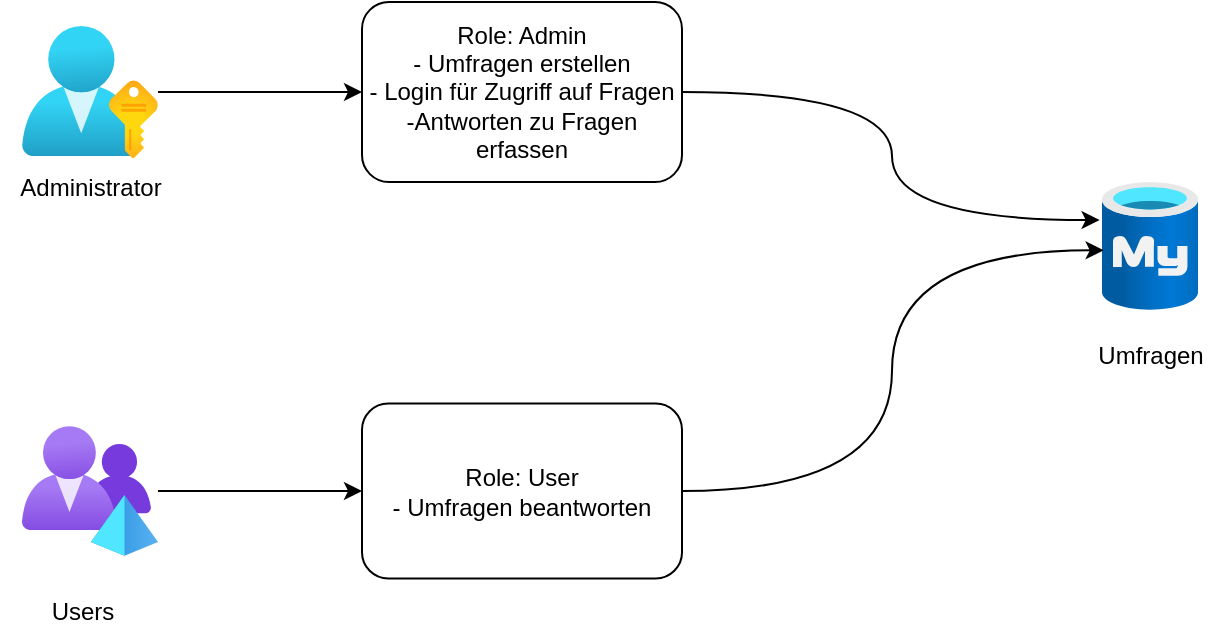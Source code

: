 <mxfile version="22.0.2" type="device">
  <diagram name="Seite-1" id="3feRbH9tJBacDZgCIow1">
    <mxGraphModel dx="1038" dy="626" grid="1" gridSize="10" guides="1" tooltips="1" connect="1" arrows="1" fold="1" page="1" pageScale="1" pageWidth="827" pageHeight="1169" math="0" shadow="0">
      <root>
        <mxCell id="0" />
        <mxCell id="1" parent="0" />
        <mxCell id="Q2SbAQ5LfXNouzNY1JFd-6" style="edgeStyle=orthogonalEdgeStyle;rounded=0;orthogonalLoop=1;jettySize=auto;html=1;entryX=0;entryY=0.5;entryDx=0;entryDy=0;" edge="1" parent="1" source="Q2SbAQ5LfXNouzNY1JFd-1" target="Q2SbAQ5LfXNouzNY1JFd-5">
          <mxGeometry relative="1" as="geometry" />
        </mxCell>
        <mxCell id="Q2SbAQ5LfXNouzNY1JFd-1" value="" style="image;aspect=fixed;html=1;points=[];align=center;fontSize=12;image=img/lib/azure2/azure_stack/User_Subscriptions.svg;" vertex="1" parent="1">
          <mxGeometry x="120" y="160" width="68" height="66" as="geometry" />
        </mxCell>
        <mxCell id="Q2SbAQ5LfXNouzNY1JFd-2" value="Administrator" style="text;html=1;align=center;verticalAlign=middle;resizable=0;points=[];autosize=1;strokeColor=none;fillColor=none;" vertex="1" parent="1">
          <mxGeometry x="109" y="226" width="90" height="30" as="geometry" />
        </mxCell>
        <mxCell id="Q2SbAQ5LfXNouzNY1JFd-8" style="edgeStyle=orthogonalEdgeStyle;rounded=0;orthogonalLoop=1;jettySize=auto;html=1;entryX=0;entryY=0.5;entryDx=0;entryDy=0;" edge="1" parent="1" source="Q2SbAQ5LfXNouzNY1JFd-3" target="Q2SbAQ5LfXNouzNY1JFd-7">
          <mxGeometry relative="1" as="geometry" />
        </mxCell>
        <mxCell id="Q2SbAQ5LfXNouzNY1JFd-3" value="" style="image;aspect=fixed;html=1;points=[];align=center;fontSize=12;image=img/lib/azure2/azure_stack/Multi_Tenancy.svg;" vertex="1" parent="1">
          <mxGeometry x="120" y="360" width="68" height="65" as="geometry" />
        </mxCell>
        <mxCell id="Q2SbAQ5LfXNouzNY1JFd-4" value="Users" style="text;html=1;align=center;verticalAlign=middle;resizable=0;points=[];autosize=1;strokeColor=none;fillColor=none;" vertex="1" parent="1">
          <mxGeometry x="125" y="438" width="50" height="30" as="geometry" />
        </mxCell>
        <mxCell id="Q2SbAQ5LfXNouzNY1JFd-5" value="Role: Admin&lt;br&gt;- Umfragen erstellen&lt;br&gt;- Login für Zugriff auf Fragen&lt;br&gt;-Antworten zu Fragen erfassen" style="rounded=1;whiteSpace=wrap;html=1;" vertex="1" parent="1">
          <mxGeometry x="290" y="148" width="160" height="90" as="geometry" />
        </mxCell>
        <mxCell id="Q2SbAQ5LfXNouzNY1JFd-7" value="Role: User&lt;br&gt;- Umfragen beantworten" style="rounded=1;whiteSpace=wrap;html=1;" vertex="1" parent="1">
          <mxGeometry x="290" y="348.75" width="160" height="87.5" as="geometry" />
        </mxCell>
        <mxCell id="Q2SbAQ5LfXNouzNY1JFd-9" value="" style="image;aspect=fixed;html=1;points=[];align=center;fontSize=12;image=img/lib/azure2/databases/Azure_Database_MySQL_Server.svg;" vertex="1" parent="1">
          <mxGeometry x="660" y="238" width="48" height="64" as="geometry" />
        </mxCell>
        <mxCell id="Q2SbAQ5LfXNouzNY1JFd-10" value="Umfragen" style="text;html=1;align=center;verticalAlign=middle;resizable=0;points=[];autosize=1;strokeColor=none;fillColor=none;" vertex="1" parent="1">
          <mxGeometry x="644" y="310" width="80" height="30" as="geometry" />
        </mxCell>
        <mxCell id="Q2SbAQ5LfXNouzNY1JFd-11" style="edgeStyle=orthogonalEdgeStyle;orthogonalLoop=1;jettySize=auto;html=1;entryX=0.017;entryY=0.534;entryDx=0;entryDy=0;entryPerimeter=0;curved=1;" edge="1" parent="1" source="Q2SbAQ5LfXNouzNY1JFd-7" target="Q2SbAQ5LfXNouzNY1JFd-9">
          <mxGeometry relative="1" as="geometry" />
        </mxCell>
        <mxCell id="Q2SbAQ5LfXNouzNY1JFd-12" style="edgeStyle=orthogonalEdgeStyle;orthogonalLoop=1;jettySize=auto;html=1;exitX=1;exitY=0.5;exitDx=0;exitDy=0;entryX=-0.025;entryY=0.297;entryDx=0;entryDy=0;entryPerimeter=0;curved=1;" edge="1" parent="1" source="Q2SbAQ5LfXNouzNY1JFd-5" target="Q2SbAQ5LfXNouzNY1JFd-9">
          <mxGeometry relative="1" as="geometry" />
        </mxCell>
      </root>
    </mxGraphModel>
  </diagram>
</mxfile>
